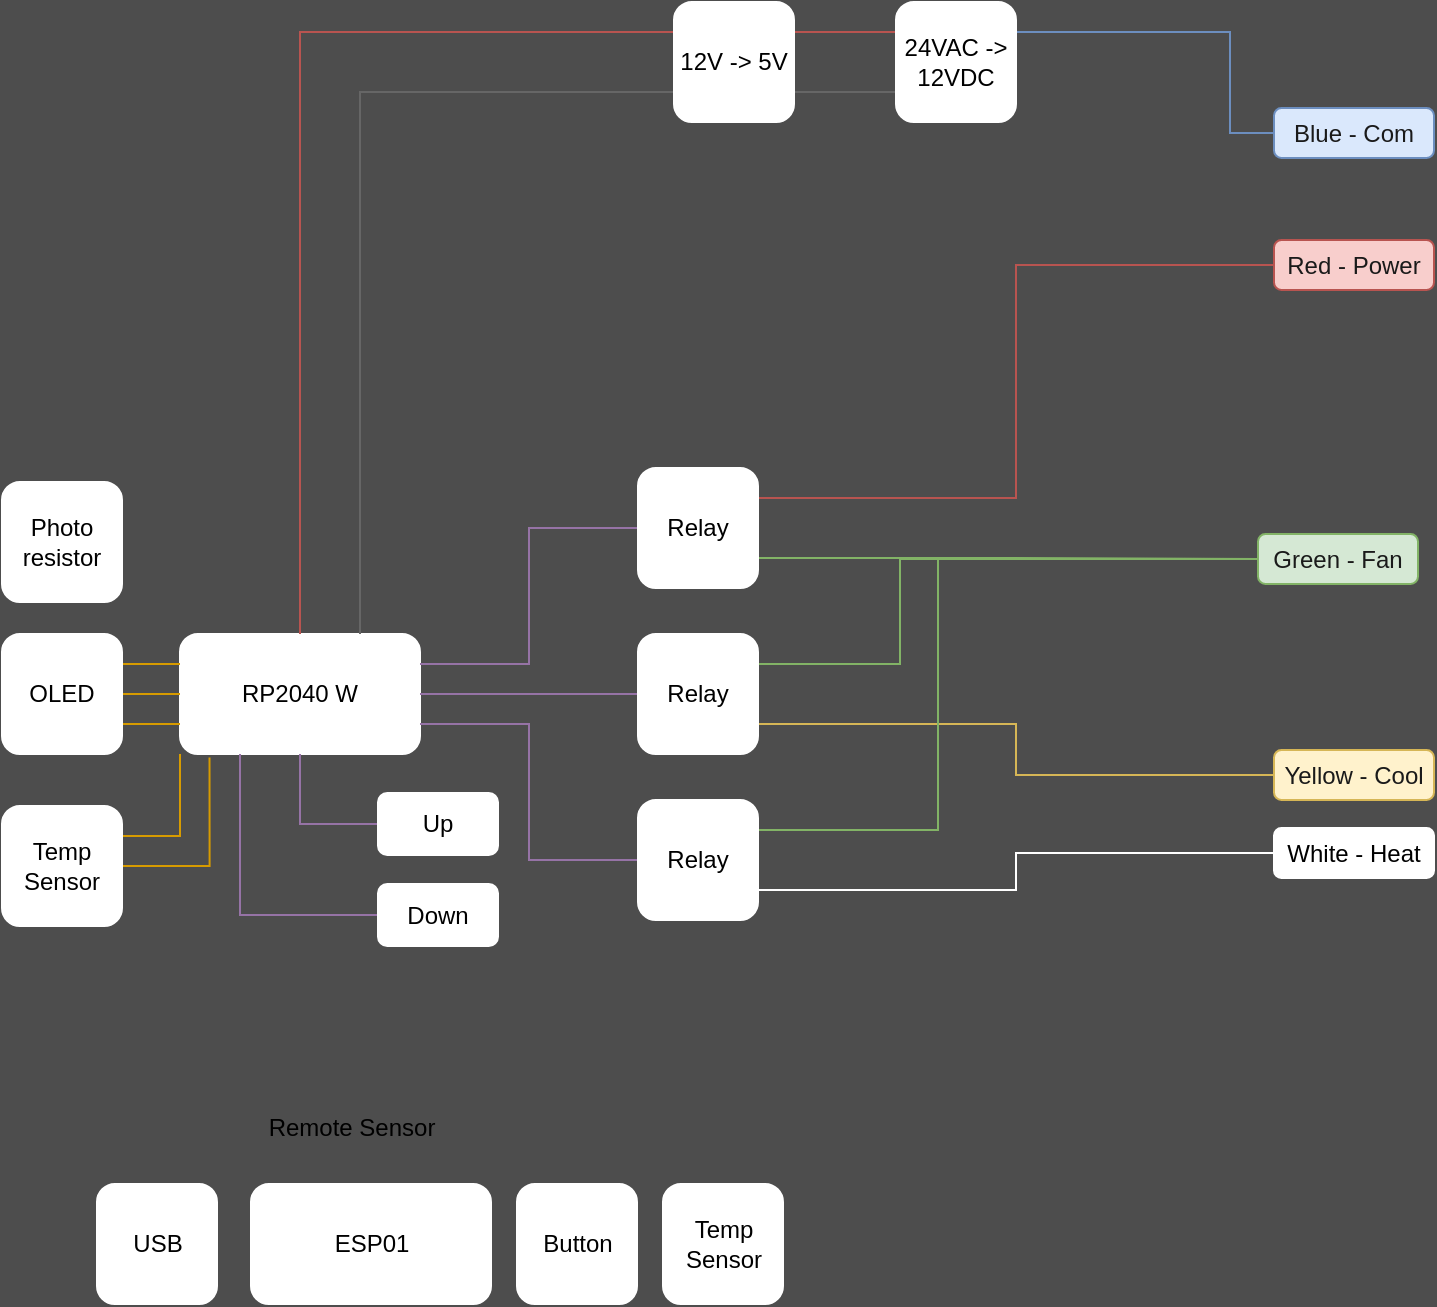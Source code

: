 <mxfile version="21.4.0" type="device">
  <diagram id="MWln9MPhHvUL9W1wmnWw" name="Page-1">
    <mxGraphModel dx="767" dy="708" grid="0" gridSize="10" guides="1" tooltips="1" connect="1" arrows="1" fold="1" page="1" pageScale="1" pageWidth="1700" pageHeight="1100" background="#4D4D4D" math="0" shadow="0">
      <root>
        <mxCell id="0" />
        <mxCell id="1" parent="0" />
        <mxCell id="H43Bo7haevPQ-mU2DUwn-9" value="RP2040 W" style="rounded=1;whiteSpace=wrap;html=1;strokeColor=#FFFFFF;" parent="1" vertex="1">
          <mxGeometry x="385" y="464" width="120" height="60" as="geometry" />
        </mxCell>
        <mxCell id="H43Bo7haevPQ-mU2DUwn-10" value="ESP01" style="rounded=1;whiteSpace=wrap;html=1;strokeColor=#FFFFFF;" parent="1" vertex="1">
          <mxGeometry x="420.5" y="739" width="120" height="60" as="geometry" />
        </mxCell>
        <mxCell id="H43Bo7haevPQ-mU2DUwn-11" value="Temp Sensor" style="rounded=1;whiteSpace=wrap;html=1;strokeColor=#FFFFFF;" parent="1" vertex="1">
          <mxGeometry x="626.5" y="739" width="60" height="60" as="geometry" />
        </mxCell>
        <mxCell id="H43Bo7haevPQ-mU2DUwn-80" style="edgeStyle=orthogonalEdgeStyle;rounded=0;orthogonalLoop=1;jettySize=auto;html=1;entryX=0.123;entryY=1.029;entryDx=0;entryDy=0;entryPerimeter=0;endArrow=none;endFill=0;strokeColor=#d79b00;fontColor=#FFFFFF;fillColor=#ffe6cc;" parent="1" source="H43Bo7haevPQ-mU2DUwn-12" target="H43Bo7haevPQ-mU2DUwn-9" edge="1">
          <mxGeometry relative="1" as="geometry" />
        </mxCell>
        <mxCell id="H43Bo7haevPQ-mU2DUwn-84" style="edgeStyle=orthogonalEdgeStyle;rounded=0;orthogonalLoop=1;jettySize=auto;html=1;exitX=1;exitY=0.25;exitDx=0;exitDy=0;entryX=0;entryY=1;entryDx=0;entryDy=0;endArrow=none;endFill=0;strokeColor=#d79b00;fontColor=#FFFFFF;fillColor=#ffe6cc;" parent="1" source="H43Bo7haevPQ-mU2DUwn-12" target="H43Bo7haevPQ-mU2DUwn-9" edge="1">
          <mxGeometry relative="1" as="geometry" />
        </mxCell>
        <mxCell id="H43Bo7haevPQ-mU2DUwn-12" value="Temp Sensor" style="rounded=1;whiteSpace=wrap;html=1;strokeColor=#FFFFFF;" parent="1" vertex="1">
          <mxGeometry x="296" y="550" width="60" height="60" as="geometry" />
        </mxCell>
        <mxCell id="HpfIzvkZ5dJS35m5XVPr-7" style="edgeStyle=orthogonalEdgeStyle;rounded=0;orthogonalLoop=1;jettySize=auto;html=1;entryX=1;entryY=0.25;entryDx=0;entryDy=0;fillColor=#f8cecc;strokeColor=#b85450;endArrow=none;endFill=0;" edge="1" parent="1" source="H43Bo7haevPQ-mU2DUwn-13" target="H43Bo7haevPQ-mU2DUwn-22">
          <mxGeometry relative="1" as="geometry" />
        </mxCell>
        <mxCell id="H43Bo7haevPQ-mU2DUwn-13" value="Red - Power" style="rounded=1;whiteSpace=wrap;html=1;strokeColor=#b85450;fillColor=#f8cecc;fontColor=#1A1A1A;" parent="1" vertex="1">
          <mxGeometry x="932" y="267" width="80" height="25" as="geometry" />
        </mxCell>
        <mxCell id="HpfIzvkZ5dJS35m5XVPr-9" style="edgeStyle=orthogonalEdgeStyle;rounded=0;orthogonalLoop=1;jettySize=auto;html=1;exitX=0;exitY=0.5;exitDx=0;exitDy=0;entryX=1;entryY=0.25;entryDx=0;entryDy=0;fillColor=#d5e8d4;strokeColor=#82b366;endArrow=none;endFill=0;" edge="1" parent="1" source="H43Bo7haevPQ-mU2DUwn-14" target="H43Bo7haevPQ-mU2DUwn-23">
          <mxGeometry relative="1" as="geometry">
            <Array as="points">
              <mxPoint x="745" y="426" />
              <mxPoint x="745" y="479" />
            </Array>
          </mxGeometry>
        </mxCell>
        <mxCell id="H43Bo7haevPQ-mU2DUwn-14" value="Green - Fan" style="rounded=1;whiteSpace=wrap;html=1;strokeColor=#82b366;fillColor=#d5e8d4;fontColor=#1A1A1A;" parent="1" vertex="1">
          <mxGeometry x="924" y="414" width="80" height="25" as="geometry" />
        </mxCell>
        <mxCell id="H43Bo7haevPQ-mU2DUwn-25" style="edgeStyle=orthogonalEdgeStyle;rounded=0;orthogonalLoop=1;jettySize=auto;html=1;entryX=1;entryY=0.25;entryDx=0;entryDy=0;strokeColor=#6c8ebf;endArrow=none;endFill=0;fillColor=#dae8fc;" parent="1" source="H43Bo7haevPQ-mU2DUwn-15" target="H43Bo7haevPQ-mU2DUwn-17" edge="1">
          <mxGeometry relative="1" as="geometry">
            <Array as="points">
              <mxPoint x="910" y="213" />
              <mxPoint x="910" y="163" />
            </Array>
          </mxGeometry>
        </mxCell>
        <mxCell id="H43Bo7haevPQ-mU2DUwn-15" value="Blue - Com" style="rounded=1;whiteSpace=wrap;html=1;strokeColor=#6c8ebf;fillColor=#dae8fc;fontColor=#1A1A1A;" parent="1" vertex="1">
          <mxGeometry x="932" y="201" width="80" height="25" as="geometry" />
        </mxCell>
        <mxCell id="H43Bo7haevPQ-mU2DUwn-16" value="Yellow - Cool" style="rounded=1;whiteSpace=wrap;html=1;strokeColor=#d6b656;fillColor=#fff2cc;fontColor=#1A1A1A;" parent="1" vertex="1">
          <mxGeometry x="932" y="522" width="80" height="25" as="geometry" />
        </mxCell>
        <mxCell id="H43Bo7haevPQ-mU2DUwn-48" style="edgeStyle=orthogonalEdgeStyle;rounded=0;orthogonalLoop=1;jettySize=auto;html=1;exitX=0;exitY=0.25;exitDx=0;exitDy=0;entryX=1;entryY=0.25;entryDx=0;entryDy=0;endArrow=none;endFill=0;strokeColor=#b85450;fontColor=#FFFFFF;fillColor=#f8cecc;" parent="1" source="H43Bo7haevPQ-mU2DUwn-17" target="H43Bo7haevPQ-mU2DUwn-18" edge="1">
          <mxGeometry relative="1" as="geometry" />
        </mxCell>
        <mxCell id="H43Bo7haevPQ-mU2DUwn-49" style="edgeStyle=orthogonalEdgeStyle;rounded=0;orthogonalLoop=1;jettySize=auto;html=1;exitX=0;exitY=0.75;exitDx=0;exitDy=0;entryX=1;entryY=0.75;entryDx=0;entryDy=0;endArrow=none;endFill=0;strokeColor=#666666;fontColor=#FFFFFF;fillColor=#f5f5f5;" parent="1" source="H43Bo7haevPQ-mU2DUwn-17" target="H43Bo7haevPQ-mU2DUwn-18" edge="1">
          <mxGeometry relative="1" as="geometry" />
        </mxCell>
        <mxCell id="H43Bo7haevPQ-mU2DUwn-17" value="24VAC -&amp;gt;&lt;br&gt;12VDC" style="rounded=1;whiteSpace=wrap;html=1;strokeColor=#FFFFFF;" parent="1" vertex="1">
          <mxGeometry x="743" y="148" width="60" height="60" as="geometry" />
        </mxCell>
        <mxCell id="H43Bo7haevPQ-mU2DUwn-54" style="edgeStyle=orthogonalEdgeStyle;rounded=0;orthogonalLoop=1;jettySize=auto;html=1;exitX=0;exitY=0.25;exitDx=0;exitDy=0;entryX=0.5;entryY=0;entryDx=0;entryDy=0;endArrow=none;endFill=0;strokeColor=#b85450;fontColor=#FFFFFF;fillColor=#f8cecc;" parent="1" source="H43Bo7haevPQ-mU2DUwn-18" target="H43Bo7haevPQ-mU2DUwn-9" edge="1">
          <mxGeometry relative="1" as="geometry" />
        </mxCell>
        <mxCell id="H43Bo7haevPQ-mU2DUwn-55" style="edgeStyle=orthogonalEdgeStyle;rounded=0;orthogonalLoop=1;jettySize=auto;html=1;exitX=0;exitY=0.75;exitDx=0;exitDy=0;entryX=0.75;entryY=0;entryDx=0;entryDy=0;endArrow=none;endFill=0;strokeColor=#666666;fontColor=#FFFFFF;fillColor=#f5f5f5;" parent="1" source="H43Bo7haevPQ-mU2DUwn-18" target="H43Bo7haevPQ-mU2DUwn-9" edge="1">
          <mxGeometry relative="1" as="geometry" />
        </mxCell>
        <mxCell id="H43Bo7haevPQ-mU2DUwn-18" value="12V -&amp;gt; 5V" style="rounded=1;whiteSpace=wrap;html=1;strokeColor=#FFFFFF;" parent="1" vertex="1">
          <mxGeometry x="632" y="148" width="60" height="60" as="geometry" />
        </mxCell>
        <mxCell id="H43Bo7haevPQ-mU2DUwn-21" value="White - Heat" style="rounded=1;whiteSpace=wrap;html=1;strokeColor=#FFFFFF;" parent="1" vertex="1">
          <mxGeometry x="932" y="561" width="80" height="25" as="geometry" />
        </mxCell>
        <mxCell id="H43Bo7haevPQ-mU2DUwn-51" style="edgeStyle=orthogonalEdgeStyle;rounded=0;orthogonalLoop=1;jettySize=auto;html=1;entryX=1;entryY=0.25;entryDx=0;entryDy=0;endArrow=none;endFill=0;strokeColor=#9673a6;fontColor=#FFFFFF;fillColor=#e1d5e7;" parent="1" source="H43Bo7haevPQ-mU2DUwn-22" target="H43Bo7haevPQ-mU2DUwn-9" edge="1">
          <mxGeometry relative="1" as="geometry" />
        </mxCell>
        <mxCell id="HpfIzvkZ5dJS35m5XVPr-8" style="edgeStyle=orthogonalEdgeStyle;rounded=0;orthogonalLoop=1;jettySize=auto;html=1;exitX=1;exitY=0.75;exitDx=0;exitDy=0;entryX=0;entryY=0.5;entryDx=0;entryDy=0;fillColor=#d5e8d4;strokeColor=#82b366;endArrow=none;endFill=0;" edge="1" parent="1" source="H43Bo7haevPQ-mU2DUwn-22" target="H43Bo7haevPQ-mU2DUwn-14">
          <mxGeometry relative="1" as="geometry" />
        </mxCell>
        <mxCell id="H43Bo7haevPQ-mU2DUwn-22" value="Relay" style="rounded=1;whiteSpace=wrap;html=1;strokeColor=#FFFFFF;" parent="1" vertex="1">
          <mxGeometry x="614" y="381" width="60" height="60" as="geometry" />
        </mxCell>
        <mxCell id="H43Bo7haevPQ-mU2DUwn-42" style="edgeStyle=orthogonalEdgeStyle;rounded=0;orthogonalLoop=1;jettySize=auto;html=1;exitX=1;exitY=0.75;exitDx=0;exitDy=0;entryX=0;entryY=0.5;entryDx=0;entryDy=0;endArrow=none;endFill=0;strokeColor=#d6b656;fontColor=#FFFFFF;fillColor=#fff2cc;" parent="1" source="H43Bo7haevPQ-mU2DUwn-23" target="H43Bo7haevPQ-mU2DUwn-16" edge="1">
          <mxGeometry relative="1" as="geometry" />
        </mxCell>
        <mxCell id="H43Bo7haevPQ-mU2DUwn-52" style="edgeStyle=orthogonalEdgeStyle;rounded=0;orthogonalLoop=1;jettySize=auto;html=1;entryX=1;entryY=0.5;entryDx=0;entryDy=0;endArrow=none;endFill=0;strokeColor=#9673a6;fontColor=#FFFFFF;fillColor=#e1d5e7;" parent="1" source="H43Bo7haevPQ-mU2DUwn-23" target="H43Bo7haevPQ-mU2DUwn-9" edge="1">
          <mxGeometry relative="1" as="geometry" />
        </mxCell>
        <mxCell id="H43Bo7haevPQ-mU2DUwn-23" value="Relay" style="rounded=1;whiteSpace=wrap;html=1;strokeColor=#FFFFFF;" parent="1" vertex="1">
          <mxGeometry x="614" y="464" width="60" height="60" as="geometry" />
        </mxCell>
        <mxCell id="H43Bo7haevPQ-mU2DUwn-43" style="edgeStyle=orthogonalEdgeStyle;rounded=0;orthogonalLoop=1;jettySize=auto;html=1;exitX=1;exitY=0.75;exitDx=0;exitDy=0;entryX=0;entryY=0.5;entryDx=0;entryDy=0;endArrow=none;endFill=0;strokeColor=#FFFFFF;fontColor=#FFFFFF;" parent="1" source="H43Bo7haevPQ-mU2DUwn-24" target="H43Bo7haevPQ-mU2DUwn-21" edge="1">
          <mxGeometry relative="1" as="geometry" />
        </mxCell>
        <mxCell id="H43Bo7haevPQ-mU2DUwn-53" style="edgeStyle=orthogonalEdgeStyle;rounded=0;orthogonalLoop=1;jettySize=auto;html=1;entryX=1;entryY=0.75;entryDx=0;entryDy=0;endArrow=none;endFill=0;strokeColor=#9673a6;fontColor=#FFFFFF;fillColor=#e1d5e7;" parent="1" source="H43Bo7haevPQ-mU2DUwn-24" target="H43Bo7haevPQ-mU2DUwn-9" edge="1">
          <mxGeometry relative="1" as="geometry" />
        </mxCell>
        <mxCell id="HpfIzvkZ5dJS35m5XVPr-10" style="edgeStyle=orthogonalEdgeStyle;rounded=0;orthogonalLoop=1;jettySize=auto;html=1;exitX=1;exitY=0.25;exitDx=0;exitDy=0;entryX=0;entryY=0.5;entryDx=0;entryDy=0;fillColor=#d5e8d4;strokeColor=#82b366;endArrow=none;endFill=0;" edge="1" parent="1" source="H43Bo7haevPQ-mU2DUwn-24" target="H43Bo7haevPQ-mU2DUwn-14">
          <mxGeometry relative="1" as="geometry">
            <Array as="points">
              <mxPoint x="764" y="562" />
              <mxPoint x="764" y="426" />
            </Array>
          </mxGeometry>
        </mxCell>
        <mxCell id="H43Bo7haevPQ-mU2DUwn-24" value="Relay" style="rounded=1;whiteSpace=wrap;html=1;strokeColor=#FFFFFF;" parent="1" vertex="1">
          <mxGeometry x="614" y="547" width="60" height="60" as="geometry" />
        </mxCell>
        <mxCell id="H43Bo7haevPQ-mU2DUwn-50" value="USB" style="rounded=1;whiteSpace=wrap;html=1;strokeColor=#FFFFFF;" parent="1" vertex="1">
          <mxGeometry x="343.5" y="739" width="60" height="60" as="geometry" />
        </mxCell>
        <mxCell id="H43Bo7haevPQ-mU2DUwn-81" value="" style="edgeStyle=orthogonalEdgeStyle;rounded=0;orthogonalLoop=1;jettySize=auto;html=1;endArrow=none;endFill=0;strokeColor=#d79b00;fontColor=#FFFFFF;fillColor=#ffe6cc;" parent="1" source="H43Bo7haevPQ-mU2DUwn-63" target="H43Bo7haevPQ-mU2DUwn-9" edge="1">
          <mxGeometry relative="1" as="geometry" />
        </mxCell>
        <mxCell id="H43Bo7haevPQ-mU2DUwn-85" style="edgeStyle=orthogonalEdgeStyle;rounded=0;orthogonalLoop=1;jettySize=auto;html=1;exitX=1;exitY=0.75;exitDx=0;exitDy=0;entryX=0;entryY=0.75;entryDx=0;entryDy=0;endArrow=none;endFill=0;strokeColor=#d79b00;fontColor=#FFFFFF;fillColor=#ffe6cc;" parent="1" source="H43Bo7haevPQ-mU2DUwn-63" target="H43Bo7haevPQ-mU2DUwn-9" edge="1">
          <mxGeometry relative="1" as="geometry" />
        </mxCell>
        <mxCell id="H43Bo7haevPQ-mU2DUwn-86" style="edgeStyle=orthogonalEdgeStyle;rounded=0;orthogonalLoop=1;jettySize=auto;html=1;exitX=1;exitY=0.25;exitDx=0;exitDy=0;entryX=0;entryY=0.25;entryDx=0;entryDy=0;endArrow=none;endFill=0;strokeColor=#d79b00;fontColor=#FFFFFF;fillColor=#ffe6cc;" parent="1" source="H43Bo7haevPQ-mU2DUwn-63" target="H43Bo7haevPQ-mU2DUwn-9" edge="1">
          <mxGeometry relative="1" as="geometry" />
        </mxCell>
        <mxCell id="H43Bo7haevPQ-mU2DUwn-63" value="OLED" style="rounded=1;whiteSpace=wrap;html=1;strokeColor=#FFFFFF;" parent="1" vertex="1">
          <mxGeometry x="296" y="464" width="60" height="60" as="geometry" />
        </mxCell>
        <mxCell id="H43Bo7haevPQ-mU2DUwn-76" style="edgeStyle=orthogonalEdgeStyle;rounded=0;orthogonalLoop=1;jettySize=auto;html=1;exitX=0;exitY=0.5;exitDx=0;exitDy=0;entryX=0.5;entryY=1;entryDx=0;entryDy=0;endArrow=none;endFill=0;strokeColor=#9673a6;fontColor=#FFFFFF;fillColor=#e1d5e7;" parent="1" source="H43Bo7haevPQ-mU2DUwn-64" target="H43Bo7haevPQ-mU2DUwn-9" edge="1">
          <mxGeometry relative="1" as="geometry" />
        </mxCell>
        <mxCell id="H43Bo7haevPQ-mU2DUwn-64" value="Up" style="rounded=1;whiteSpace=wrap;html=1;strokeColor=#FFFFFF;" parent="1" vertex="1">
          <mxGeometry x="484" y="543.5" width="60" height="31" as="geometry" />
        </mxCell>
        <mxCell id="H43Bo7haevPQ-mU2DUwn-77" style="edgeStyle=orthogonalEdgeStyle;rounded=0;orthogonalLoop=1;jettySize=auto;html=1;exitX=0;exitY=0.5;exitDx=0;exitDy=0;entryX=0.25;entryY=1;entryDx=0;entryDy=0;endArrow=none;endFill=0;strokeColor=#9673a6;fontColor=#FFFFFF;fillColor=#e1d5e7;" parent="1" source="H43Bo7haevPQ-mU2DUwn-65" target="H43Bo7haevPQ-mU2DUwn-9" edge="1">
          <mxGeometry relative="1" as="geometry" />
        </mxCell>
        <mxCell id="H43Bo7haevPQ-mU2DUwn-65" value="Down" style="rounded=1;whiteSpace=wrap;html=1;strokeColor=#FFFFFF;" parent="1" vertex="1">
          <mxGeometry x="484" y="589" width="60" height="31" as="geometry" />
        </mxCell>
        <mxCell id="H43Bo7haevPQ-mU2DUwn-66" value="Button" style="rounded=1;whiteSpace=wrap;html=1;strokeColor=#FFFFFF;" parent="1" vertex="1">
          <mxGeometry x="553.5" y="739" width="60" height="60" as="geometry" />
        </mxCell>
        <mxCell id="0nHa9zy6qtpWck5ZftgD-4" value="Photo&lt;br&gt;resistor" style="rounded=1;whiteSpace=wrap;html=1;strokeColor=#FFFFFF;" parent="1" vertex="1">
          <mxGeometry x="296" y="388" width="60" height="60" as="geometry" />
        </mxCell>
        <mxCell id="rGFwRbxA0rY1m_BH-QaS-1" value="Remote Sensor" style="text;html=1;strokeColor=none;fillColor=none;align=center;verticalAlign=middle;whiteSpace=wrap;rounded=0;" parent="1" vertex="1">
          <mxGeometry x="398" y="696" width="146" height="30" as="geometry" />
        </mxCell>
      </root>
    </mxGraphModel>
  </diagram>
</mxfile>
